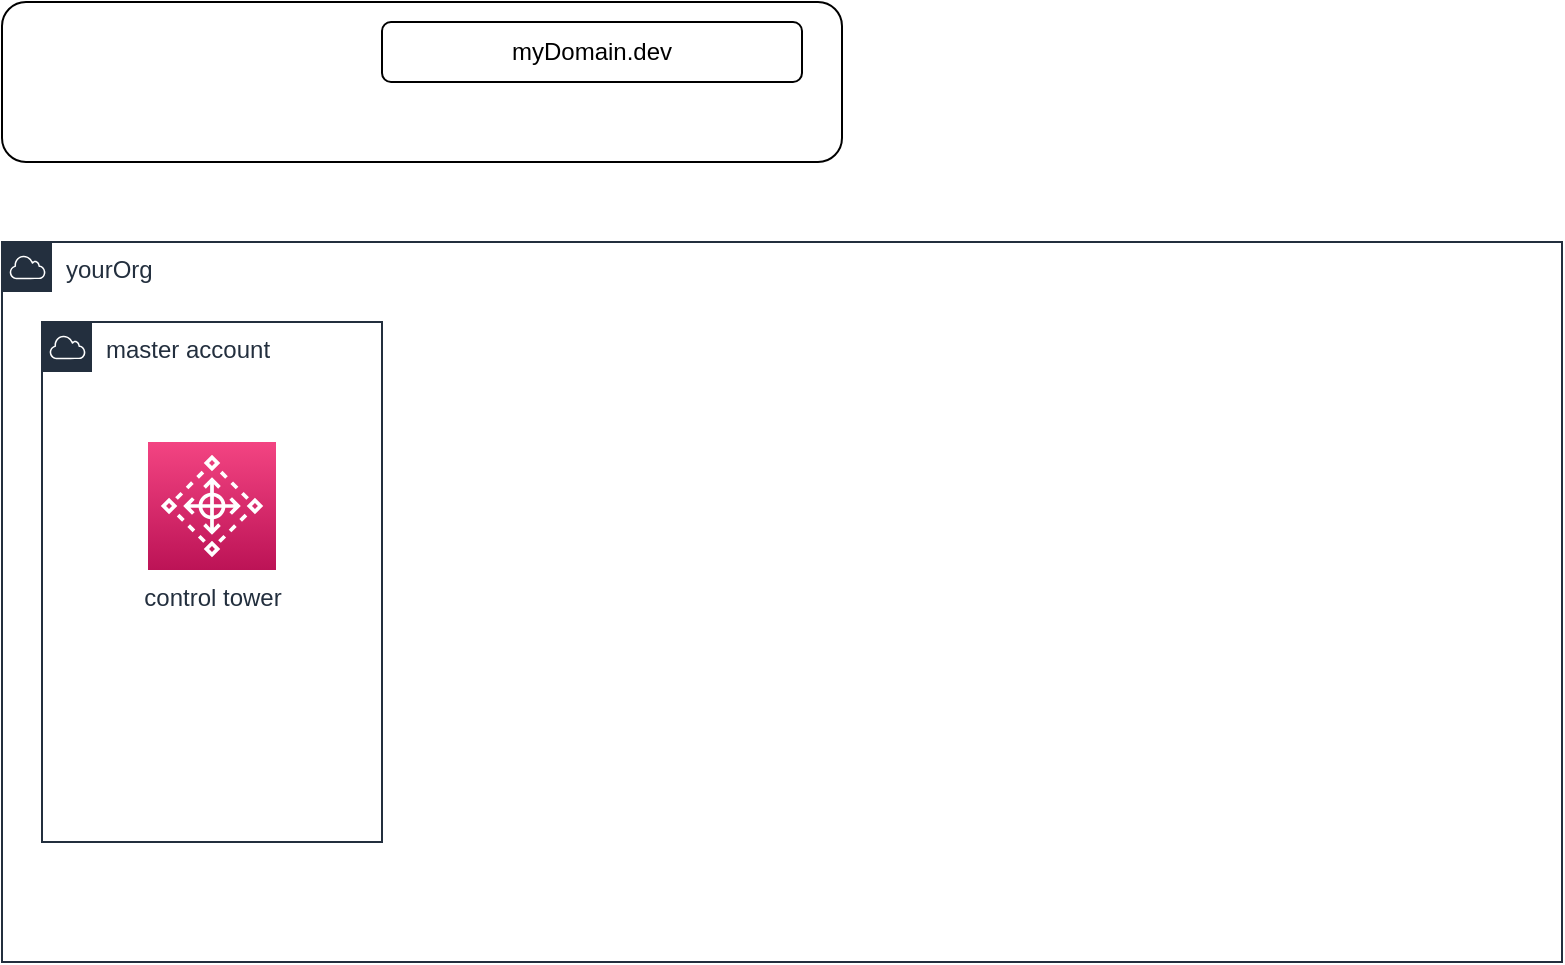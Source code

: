 <mxfile version="16.5.6" type="github" pages="2">
  <diagram id="4lrv8ncReDHiKrNy5iMA" name="start">
    <mxGraphModel dx="2066" dy="1129" grid="1" gridSize="10" guides="1" tooltips="1" connect="1" arrows="1" fold="1" page="1" pageScale="1" pageWidth="850" pageHeight="1100" math="0" shadow="0">
      <root>
        <mxCell id="0" />
        <mxCell id="1" parent="0" />
        <mxCell id="8KoWT1_u0Vljc6ItWyYo-1" value="yourOrg" style="points=[[0,0],[0.25,0],[0.5,0],[0.75,0],[1,0],[1,0.25],[1,0.5],[1,0.75],[1,1],[0.75,1],[0.5,1],[0.25,1],[0,1],[0,0.75],[0,0.5],[0,0.25]];outlineConnect=0;gradientColor=none;html=1;whiteSpace=wrap;fontSize=12;fontStyle=0;container=1;pointerEvents=0;collapsible=0;recursiveResize=0;shape=mxgraph.aws4.group;grIcon=mxgraph.aws4.group_aws_cloud;strokeColor=#232F3E;fillColor=none;verticalAlign=top;align=left;spacingLeft=30;fontColor=#232F3E;dashed=0;" vertex="1" parent="1">
          <mxGeometry x="60" y="130" width="780" height="360" as="geometry" />
        </mxCell>
        <mxCell id="8KoWT1_u0Vljc6ItWyYo-3" value="master account" style="points=[[0,0],[0.25,0],[0.5,0],[0.75,0],[1,0],[1,0.25],[1,0.5],[1,0.75],[1,1],[0.75,1],[0.5,1],[0.25,1],[0,1],[0,0.75],[0,0.5],[0,0.25]];outlineConnect=0;gradientColor=none;html=1;whiteSpace=wrap;fontSize=12;fontStyle=0;container=1;pointerEvents=0;collapsible=0;recursiveResize=0;shape=mxgraph.aws4.group;grIcon=mxgraph.aws4.group_aws_cloud;strokeColor=#232F3E;fillColor=none;verticalAlign=top;align=left;spacingLeft=30;fontColor=#232F3E;dashed=0;" vertex="1" parent="8KoWT1_u0Vljc6ItWyYo-1">
          <mxGeometry x="20" y="40" width="170" height="260" as="geometry" />
        </mxCell>
        <mxCell id="8KoWT1_u0Vljc6ItWyYo-8" value="control tower" style="sketch=0;points=[[0,0,0],[0.25,0,0],[0.5,0,0],[0.75,0,0],[1,0,0],[0,1,0],[0.25,1,0],[0.5,1,0],[0.75,1,0],[1,1,0],[0,0.25,0],[0,0.5,0],[0,0.75,0],[1,0.25,0],[1,0.5,0],[1,0.75,0]];points=[[0,0,0],[0.25,0,0],[0.5,0,0],[0.75,0,0],[1,0,0],[0,1,0],[0.25,1,0],[0.5,1,0],[0.75,1,0],[1,1,0],[0,0.25,0],[0,0.5,0],[0,0.75,0],[1,0.25,0],[1,0.5,0],[1,0.75,0]];outlineConnect=0;fontColor=#232F3E;gradientColor=#F34482;gradientDirection=north;fillColor=#BC1356;strokeColor=#ffffff;dashed=0;verticalLabelPosition=bottom;verticalAlign=top;align=center;html=1;fontSize=12;fontStyle=0;aspect=fixed;shape=mxgraph.aws4.resourceIcon;resIcon=mxgraph.aws4.control_tower;shadow=0;" vertex="1" parent="8KoWT1_u0Vljc6ItWyYo-3">
          <mxGeometry x="53" y="60" width="64" height="64" as="geometry" />
        </mxCell>
        <mxCell id="8KoWT1_u0Vljc6ItWyYo-5" value="" style="shape=image;verticalLabelPosition=bottom;labelBackgroundColor=default;verticalAlign=top;aspect=fixed;imageAspect=0;image=https://get.site/wp-content/uploads/2019/03/google-domains-logo.png;clipPath=inset(34.44% 18.09% 35.93% 0%);" vertex="1" parent="1">
          <mxGeometry x="60" y="10" width="155" height="32.21" as="geometry" />
        </mxCell>
        <mxCell id="8KoWT1_u0Vljc6ItWyYo-6" value="" style="rounded=1;whiteSpace=wrap;html=1;shadow=0;fillColor=none;" vertex="1" parent="1">
          <mxGeometry x="60" y="10" width="420" height="80" as="geometry" />
        </mxCell>
        <mxCell id="8KoWT1_u0Vljc6ItWyYo-7" value="myDomain.dev" style="rounded=1;whiteSpace=wrap;html=1;shadow=0;fillColor=none;" vertex="1" parent="1">
          <mxGeometry x="250" y="20" width="210" height="30" as="geometry" />
        </mxCell>
      </root>
    </mxGraphModel>
  </diagram>
  <diagram name="new-account" id="XK_F3UAWo35SxMmbKfoU">
    <mxGraphModel dx="2066" dy="1129" grid="1" gridSize="10" guides="1" tooltips="1" connect="1" arrows="1" fold="1" page="1" pageScale="1" pageWidth="850" pageHeight="1100" math="0" shadow="0">
      <root>
        <mxCell id="CJsUBV00N16Xav1ep4YX-0" />
        <mxCell id="CJsUBV00N16Xav1ep4YX-1" parent="CJsUBV00N16Xav1ep4YX-0" />
        <mxCell id="CJsUBV00N16Xav1ep4YX-2" value="yourOrg" style="points=[[0,0],[0.25,0],[0.5,0],[0.75,0],[1,0],[1,0.25],[1,0.5],[1,0.75],[1,1],[0.75,1],[0.5,1],[0.25,1],[0,1],[0,0.75],[0,0.5],[0,0.25]];outlineConnect=0;gradientColor=none;html=1;whiteSpace=wrap;fontSize=12;fontStyle=0;container=1;pointerEvents=0;collapsible=0;recursiveResize=0;shape=mxgraph.aws4.group;grIcon=mxgraph.aws4.group_aws_cloud;strokeColor=#232F3E;fillColor=none;verticalAlign=top;align=left;spacingLeft=30;fontColor=#232F3E;dashed=0;" vertex="1" parent="CJsUBV00N16Xav1ep4YX-1">
          <mxGeometry x="60" y="130" width="780" height="360" as="geometry" />
        </mxCell>
        <mxCell id="CJsUBV00N16Xav1ep4YX-3" value="master account" style="points=[[0,0],[0.25,0],[0.5,0],[0.75,0],[1,0],[1,0.25],[1,0.5],[1,0.75],[1,1],[0.75,1],[0.5,1],[0.25,1],[0,1],[0,0.75],[0,0.5],[0,0.25]];outlineConnect=0;gradientColor=none;html=1;whiteSpace=wrap;fontSize=12;fontStyle=0;container=1;pointerEvents=0;collapsible=0;recursiveResize=0;shape=mxgraph.aws4.group;grIcon=mxgraph.aws4.group_aws_cloud;strokeColor=#232F3E;fillColor=none;verticalAlign=top;align=left;spacingLeft=30;fontColor=#232F3E;dashed=0;" vertex="1" parent="CJsUBV00N16Xav1ep4YX-2">
          <mxGeometry x="20" y="40" width="170" height="260" as="geometry" />
        </mxCell>
        <mxCell id="CJsUBV00N16Xav1ep4YX-4" value="control tower" style="sketch=0;points=[[0,0,0],[0.25,0,0],[0.5,0,0],[0.75,0,0],[1,0,0],[0,1,0],[0.25,1,0],[0.5,1,0],[0.75,1,0],[1,1,0],[0,0.25,0],[0,0.5,0],[0,0.75,0],[1,0.25,0],[1,0.5,0],[1,0.75,0]];points=[[0,0,0],[0.25,0,0],[0.5,0,0],[0.75,0,0],[1,0,0],[0,1,0],[0.25,1,0],[0.5,1,0],[0.75,1,0],[1,1,0],[0,0.25,0],[0,0.5,0],[0,0.75,0],[1,0.25,0],[1,0.5,0],[1,0.75,0]];outlineConnect=0;fontColor=#232F3E;gradientColor=#F34482;gradientDirection=north;fillColor=#BC1356;strokeColor=#ffffff;dashed=0;verticalLabelPosition=bottom;verticalAlign=top;align=center;html=1;fontSize=12;fontStyle=0;aspect=fixed;shape=mxgraph.aws4.resourceIcon;resIcon=mxgraph.aws4.control_tower;shadow=0;" vertex="1" parent="CJsUBV00N16Xav1ep4YX-3">
          <mxGeometry x="53" y="60" width="64" height="64" as="geometry" />
        </mxCell>
        <mxCell id="q5m-SNO0uAViB5S8TU3N-0" value="prod account" style="points=[[0,0],[0.25,0],[0.5,0],[0.75,0],[1,0],[1,0.25],[1,0.5],[1,0.75],[1,1],[0.75,1],[0.5,1],[0.25,1],[0,1],[0,0.75],[0,0.5],[0,0.25]];outlineConnect=0;gradientColor=none;html=1;whiteSpace=wrap;fontSize=12;fontStyle=0;container=1;pointerEvents=0;collapsible=0;recursiveResize=0;shape=mxgraph.aws4.group;grIcon=mxgraph.aws4.group_aws_cloud;strokeColor=#232F3E;fillColor=none;verticalAlign=top;align=left;spacingLeft=30;fontColor=#232F3E;dashed=0;" vertex="1" parent="CJsUBV00N16Xav1ep4YX-2">
          <mxGeometry x="420" y="40" width="350" height="270" as="geometry" />
        </mxCell>
        <mxCell id="2A0WhcvzOSTThOoZ4ins-0" value="myDomain.dev" style="sketch=0;outlineConnect=0;fontColor=#232F3E;gradientColor=none;fillColor=#4D27AA;strokeColor=none;dashed=0;verticalLabelPosition=bottom;verticalAlign=top;align=center;html=1;fontSize=12;fontStyle=0;aspect=fixed;pointerEvents=1;shape=mxgraph.aws4.hosted_zone;shadow=0;" vertex="1" parent="q5m-SNO0uAViB5S8TU3N-0">
          <mxGeometry x="20" y="107" width="78" height="77" as="geometry" />
        </mxCell>
        <mxCell id="2A0WhcvzOSTThOoZ4ins-1" value="" style="rounded=0;whiteSpace=wrap;html=1;shadow=0;fillColor=none;" vertex="1" parent="q5m-SNO0uAViB5S8TU3N-0">
          <mxGeometry x="10" y="100" width="330" height="160" as="geometry" />
        </mxCell>
        <mxCell id="2A0WhcvzOSTThOoZ4ins-2" value="NS Records" style="rounded=1;whiteSpace=wrap;html=1;shadow=0;fillColor=none;" vertex="1" parent="q5m-SNO0uAViB5S8TU3N-0">
          <mxGeometry x="120" y="120" width="100" height="19" as="geometry" />
        </mxCell>
        <mxCell id="2A0WhcvzOSTThOoZ4ins-5" value="&quot;Github&quot; ResourceRecordGroup" style="rounded=1;whiteSpace=wrap;html=1;shadow=0;fillColor=none;" vertex="1" parent="q5m-SNO0uAViB5S8TU3N-0">
          <mxGeometry x="120" y="180" width="170" height="29" as="geometry" />
        </mxCell>
        <mxCell id="2A0WhcvzOSTThOoZ4ins-6" value="" style="sketch=0;outlineConnect=0;fontColor=#232F3E;gradientColor=none;fillColor=#B0084D;strokeColor=none;dashed=0;verticalLabelPosition=bottom;verticalAlign=top;align=center;html=1;fontSize=12;fontStyle=0;aspect=fixed;pointerEvents=1;shape=mxgraph.aws4.stack;shadow=0;" vertex="1" parent="q5m-SNO0uAViB5S8TU3N-0">
          <mxGeometry x="10" y="62" width="37.97" height="37" as="geometry" />
        </mxCell>
        <mxCell id="CJsUBV00N16Xav1ep4YX-5" value="" style="shape=image;verticalLabelPosition=bottom;labelBackgroundColor=default;verticalAlign=top;aspect=fixed;imageAspect=0;image=https://get.site/wp-content/uploads/2019/03/google-domains-logo.png;clipPath=inset(34.44% 18.09% 35.93% 0%);" vertex="1" parent="CJsUBV00N16Xav1ep4YX-1">
          <mxGeometry x="60" y="10" width="155" height="32.21" as="geometry" />
        </mxCell>
        <mxCell id="CJsUBV00N16Xav1ep4YX-6" value="" style="rounded=1;whiteSpace=wrap;html=1;shadow=0;fillColor=none;" vertex="1" parent="CJsUBV00N16Xav1ep4YX-1">
          <mxGeometry x="60" y="10" width="420" height="80" as="geometry" />
        </mxCell>
        <mxCell id="2A0WhcvzOSTThOoZ4ins-3" style="edgeStyle=orthogonalEdgeStyle;rounded=0;orthogonalLoop=1;jettySize=auto;html=1;exitX=1;exitY=0.5;exitDx=0;exitDy=0;entryX=0.5;entryY=0;entryDx=0;entryDy=0;" edge="1" parent="CJsUBV00N16Xav1ep4YX-1" source="CJsUBV00N16Xav1ep4YX-7" target="2A0WhcvzOSTThOoZ4ins-2">
          <mxGeometry relative="1" as="geometry" />
        </mxCell>
        <mxCell id="2A0WhcvzOSTThOoZ4ins-4" value="&lt;i&gt;use custom NameServers&lt;/i&gt;" style="edgeLabel;html=1;align=center;verticalAlign=middle;resizable=0;points=[];" vertex="1" connectable="0" parent="2A0WhcvzOSTThOoZ4ins-3">
          <mxGeometry x="-0.379" y="-1" relative="1" as="geometry">
            <mxPoint as="offset" />
          </mxGeometry>
        </mxCell>
        <mxCell id="CJsUBV00N16Xav1ep4YX-7" value="myDomain.dev" style="rounded=1;whiteSpace=wrap;html=1;shadow=0;fillColor=none;" vertex="1" parent="CJsUBV00N16Xav1ep4YX-1">
          <mxGeometry x="250" y="20" width="210" height="30" as="geometry" />
        </mxCell>
      </root>
    </mxGraphModel>
  </diagram>
</mxfile>
